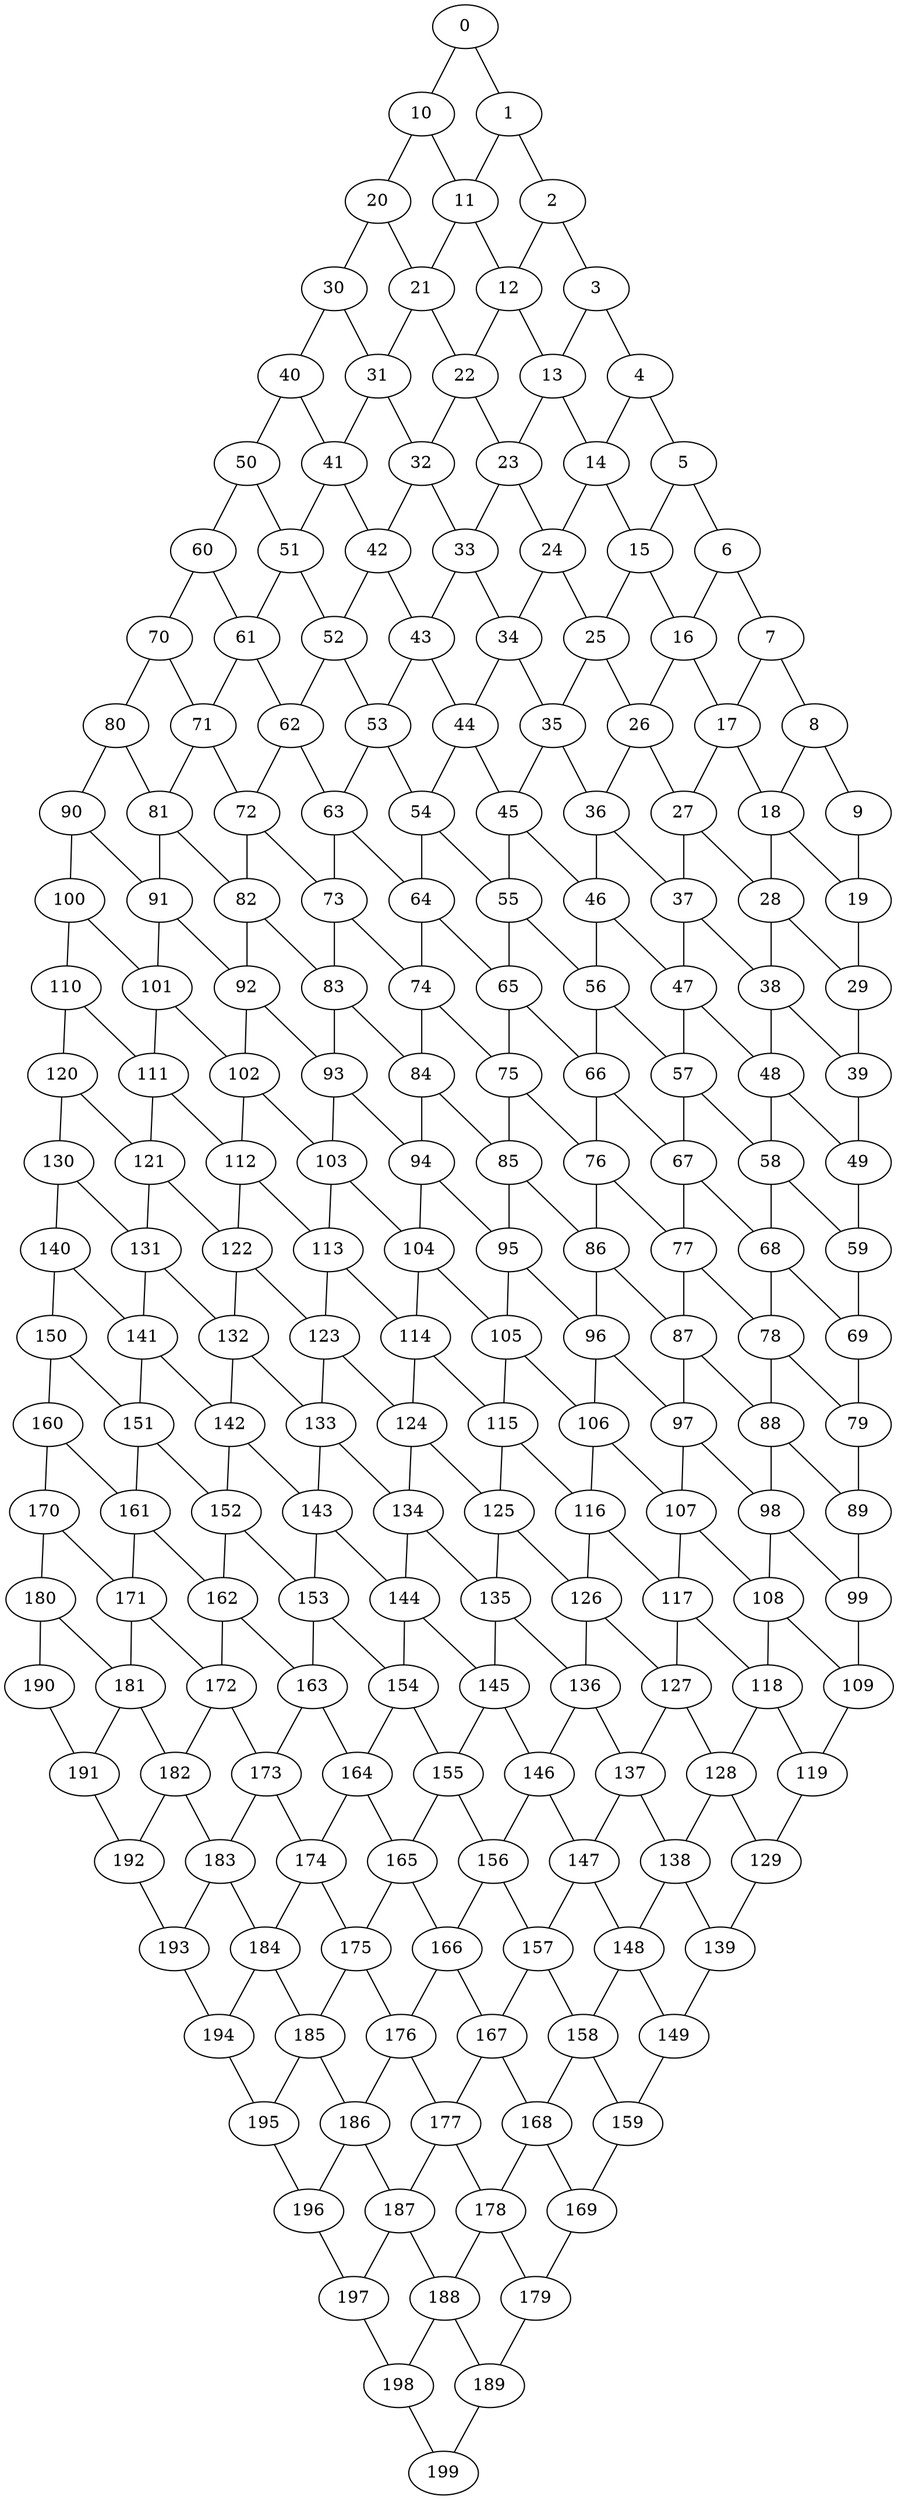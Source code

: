 graph {
  7 -- 17;
  67 -- 68;
  67 -- 77;
  99 -- 109;
  8 -- 9;
  159 -- 169;
  40 -- 41;
  8 -- 18;
  40 -- 50;
  100 -- 101;
  132 -- 133;
  100 -- 110;
  132 -- 142;
  192 -- 193;
  41 -- 42;
  73 -- 74;
  41 -- 51;
  73 -- 83;
  133 -- 134;
  133 -- 143;
  14 -- 15;
  165 -- 175;
  14 -- 24;
  74 -- 75;
  106 -- 107;
  74 -- 84;
  106 -- 116;
  166 -- 167;
  15 -- 16;
  166 -- 176;
  47 -- 48;
  15 -- 25;
  47 -- 57;
  107 -- 108;
  107 -- 117;
  139 -- 149;
  48 -- 49;
  80 -- 81;
  48 -- 58;
  80 -- 90;
  140 -- 141;
  140 -- 150;
  172 -- 182;
  81 -- 82;
  81 -- 91;
  173 -- 174;
  22 -- 23;
  173 -- 183;
  22 -- 32;
  114 -- 115;
  114 -- 124;
  55 -- 56;
  55 -- 65;
  147 -- 148;
  147 -- 157;
  181 -- 182;
  21 -- 22;
  21 -- 31;
  113 -- 114;
  113 -- 123;
  54 -- 55;
  54 -- 64;
  146 -- 147;
  146 -- 156;
  87 -- 88;
  87 -- 97;
  28 -- 29;
  179 -- 189;
  28 -- 38;
  88 -- 89;
  120 -- 121;
  88 -- 98;
  120 -- 130;
  180 -- 181;
  180 -- 190;
  61 -- 62;
  61 -- 71;
  121 -- 122;
  153 -- 154;
  121 -- 131;
  2 -- 3;
  153 -- 163;
  2 -- 12;
  62 -- 63;
  94 -- 95;
  94 -- 104;
  154 -- 155;
  3 -- 4;
  154 -- 164;
  35 -- 36;
  35 -- 45;
  95 -- 96;
  127 -- 128;
  95 -- 105;
  127 -- 137;
  187 -- 188;
  36 -- 37;
  187 -- 197;
  68 -- 69;
  68 -- 78;
  128 -- 129;
  160 -- 161;
  128 -- 138;
  160 -- 170;
  101 -- 102;
  69 -- 79;
  101 -- 111;
  161 -- 162;
  10 -- 11;
  161 -- 171;
  102 -- 103;
  102 -- 112;
  194 -- 195;
  43 -- 44;
  43 -- 53;
  135 -- 136;
  135 -- 145;
  76 -- 77;
  76 -- 86;
  186 -- 196;
  168 -- 169;
  168 -- 178;
  9 -- 19;
  42 -- 43;
  42 -- 52;
  134 -- 135;
  134 -- 144;
  75 -- 76;
  75 -- 85;
  16 -- 17;
  16 -- 26;
  108 -- 109;
  108 -- 118;
  49 -- 59;
  50 -- 51;
  82 -- 83;
  82 -- 92;
  142 -- 143;
  23 -- 24;
  23 -- 33;
  83 -- 84;
  115 -- 116;
  115 -- 125;
  175 -- 176;
  24 -- 25;
  175 -- 185;
  56 -- 57;
  56 -- 66;
  116 -- 117;
  57 -- 58;
  167 -- 168;
  167 -- 177;
  89 -- 99;
  149 -- 159;
  30 -- 31;
  30 -- 40;
  90 -- 91;
  182 -- 183;
  31 -- 32;
  141 -- 142;
  182 -- 192;
  141 -- 151;
  123 -- 124;
  123 -- 133;
  64 -- 65;
  174 -- 175;
  174 -- 184;
  156 -- 157;
  5 -- 6;
  156 -- 166;
  97 -- 98;
  148 -- 149;
  189 -- 199;
  148 -- 158;
  181 -- 191;
  122 -- 123;
  122 -- 132;
  63 -- 64;
  63 -- 73;
  4 -- 5;
  4 -- 14;
  37 -- 38;
  37 -- 47;
  70 -- 71;
  70 -- 80;
  130 -- 131;
  29 -- 39;
  11 -- 12;
  11 -- 21;
  163 -- 164;
  62 -- 72;
  44 -- 45;
  44 -- 54;
  3 -- 13;
  196 -- 197;
  155 -- 156;
  155 -- 165;
  137 -- 138;
  36 -- 46;
  96 -- 97;
  18 -- 19;
  96 -- 106;
  18 -- 28;
  188 -- 189;
  188 -- 198;
  170 -- 171;
  129 -- 139;
  111 -- 112;
  10 -- 20;
  162 -- 163;
  162 -- 172;
  144 -- 145;
  103 -- 104;
  103 -- 113;
  85 -- 86;
  195 -- 196;
  177 -- 178;
  136 -- 137;
  136 -- 146;
  118 -- 119;
  77 -- 78;
  77 -- 87;
  169 -- 179;
  151 -- 152;
  110 -- 111;
  110 -- 120;
  51 -- 52;
  51 -- 61;
  143 -- 144;
  143 -- 153;
  25 -- 26;
  25 -- 35;
  17 -- 18;
  17 -- 27;
  109 -- 119;
  50 -- 60;
  142 -- 152;
  83 -- 93;
  24 -- 34;
  84 -- 85;
  84 -- 94;
  116 -- 126;
  176 -- 177;
  176 -- 186;
  57 -- 67;
  117 -- 118;
  117 -- 127;
  58 -- 59;
  58 -- 68;
  191 -- 192;
  90 -- 100;
  150 -- 151;
  150 -- 160;
  31 -- 41;
  91 -- 92;
  91 -- 101;
  183 -- 184;
  32 -- 33;
  183 -- 193;
  32 -- 42;
  165 -- 166;
  64 -- 74;
  124 -- 125;
  124 -- 134;
  5 -- 15;
  65 -- 66;
  65 -- 75;
  198 -- 199;
  97 -- 107;
  157 -- 158;
  6 -- 7;
  157 -- 167;
  6 -- 16;
  98 -- 99;
  98 -- 108;
  190 -- 191;
  39 -- 49;
  172 -- 173;
  131 -- 132;
  131 -- 141;
  72 -- 73;
  72 -- 82;
  164 -- 165;
  164 -- 174;
  197 -- 198;
  38 -- 39;
  38 -- 48;
  130 -- 140;
  71 -- 72;
  71 -- 81;
  12 -- 13;
  163 -- 173;
  12 -- 22;
  104 -- 105;
  104 -- 114;
  13 -- 14;
  45 -- 46;
  13 -- 23;
  45 -- 55;
  105 -- 106;
  105 -- 115;
  137 -- 147;
  46 -- 47;
  78 -- 79;
  46 -- 56;
  78 -- 88;
  138 -- 139;
  138 -- 148;
  170 -- 180;
  19 -- 29;
  79 -- 89;
  111 -- 121;
  171 -- 172;
  20 -- 21;
  171 -- 181;
  52 -- 53;
  20 -- 30;
  52 -- 62;
  112 -- 113;
  112 -- 122;
  144 -- 154;
  53 -- 54;
  53 -- 63;
  85 -- 95;
  145 -- 146;
  145 -- 155;
  26 -- 27;
  177 -- 187;
  26 -- 36;
  86 -- 87;
  86 -- 96;
  118 -- 128;
  178 -- 179;
  27 -- 28;
  178 -- 188;
  27 -- 37;
  119 -- 129;
  151 -- 161;
  60 -- 61;
  60 -- 70;
  152 -- 153;
  1 -- 2;
  152 -- 162;
  1 -- 11;
  93 -- 94;
  93 -- 103;
  185 -- 186;
  185 -- 195;
  126 -- 127;
  126 -- 136;
  186 -- 187;
  193 -- 194;
  59 -- 69;
  0 -- 1;
  0 -- 10;
  92 -- 93;
  92 -- 102;
  184 -- 185;
  33 -- 34;
  184 -- 194;
  33 -- 43;
  125 -- 126;
  125 -- 135;
  34 -- 35;
  66 -- 67;
  34 -- 44;
  66 -- 76;
  158 -- 159;
  7 -- 8;
  158 -- 168;
}
